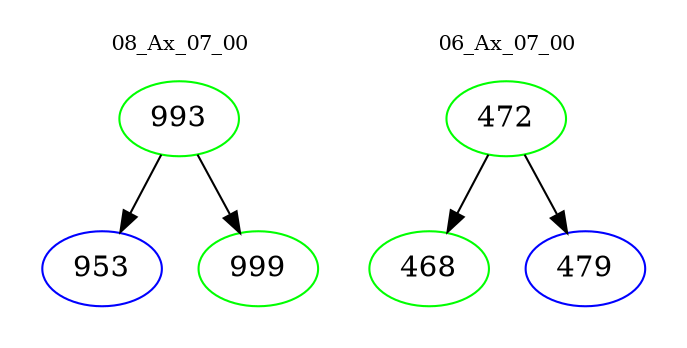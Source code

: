 digraph{
subgraph cluster_0 {
color = white
label = "08_Ax_07_00";
fontsize=10;
T0_993 [label="993", color="green"]
T0_993 -> T0_953 [color="black"]
T0_953 [label="953", color="blue"]
T0_993 -> T0_999 [color="black"]
T0_999 [label="999", color="green"]
}
subgraph cluster_1 {
color = white
label = "06_Ax_07_00";
fontsize=10;
T1_472 [label="472", color="green"]
T1_472 -> T1_468 [color="black"]
T1_468 [label="468", color="green"]
T1_472 -> T1_479 [color="black"]
T1_479 [label="479", color="blue"]
}
}
